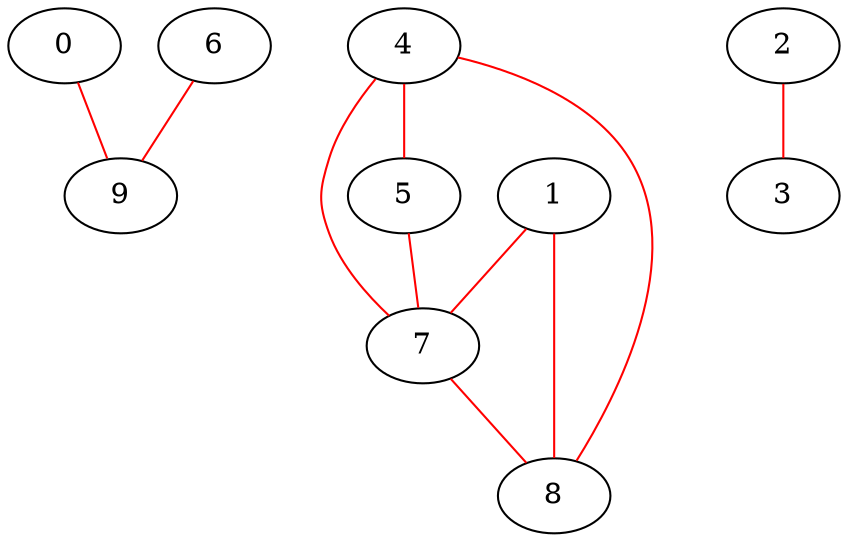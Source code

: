 graph G{
0--9 [color=red];
1--7 [color=red];
1--8 [color=red];
2--3 [color=red];
4--5 [color=red];
4--7 [color=red];
4--8 [color=red];
5--7 [color=red];
6--9 [color=red];
7--8 [color=red];
}